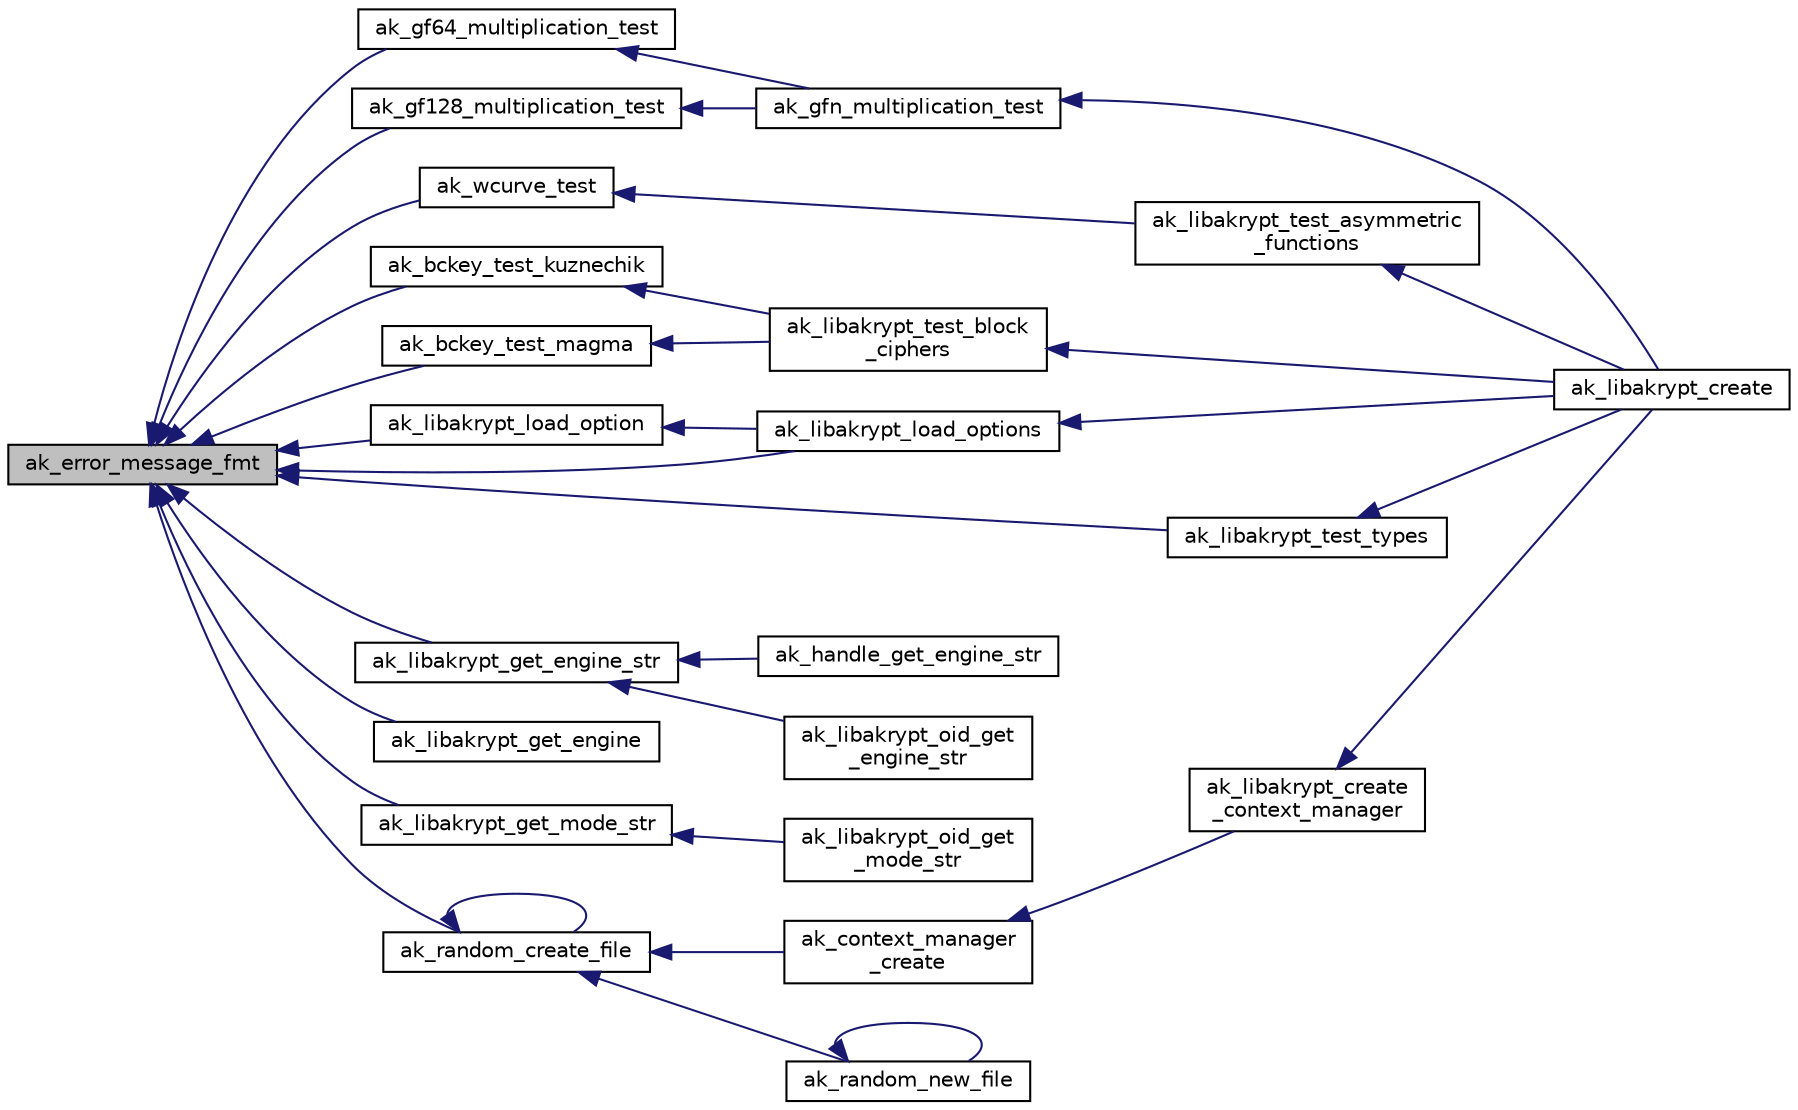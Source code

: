 digraph "ak_error_message_fmt"
{
  edge [fontname="Helvetica",fontsize="10",labelfontname="Helvetica",labelfontsize="10"];
  node [fontname="Helvetica",fontsize="10",shape=record];
  rankdir="LR";
  Node1 [label="ak_error_message_fmt",height=0.2,width=0.4,color="black", fillcolor="grey75", style="filled", fontcolor="black"];
  Node1 -> Node2 [dir="back",color="midnightblue",fontsize="10",style="solid",fontname="Helvetica"];
  Node2 [label="ak_gf64_multiplication_test",height=0.2,width=0.4,color="black", fillcolor="white", style="filled",URL="$ak__aead_8c.html#aacfd08962985207630092d96a5c98de8",tooltip="Тестирование операции умножения в поле . "];
  Node2 -> Node3 [dir="back",color="midnightblue",fontsize="10",style="solid",fontname="Helvetica"];
  Node3 [label="ak_gfn_multiplication_test",height=0.2,width=0.4,color="black", fillcolor="white", style="filled",URL="$ak__aead_8h.html#a2bceac70866a8c9f6f52f9f7ce039259",tooltip="Тестирование арифметических операций в конечных полях характеристики 2. "];
  Node3 -> Node4 [dir="back",color="midnightblue",fontsize="10",style="solid",fontname="Helvetica"];
  Node4 [label="ak_libakrypt_create",height=0.2,width=0.4,color="black", fillcolor="white", style="filled",URL="$libakrypt_8h.html#a3f840f1a40839f867ba729aa1c5d67b8",tooltip="Функция инициализации и тестирования криптографических механизмов библиотеки. "];
  Node1 -> Node5 [dir="back",color="midnightblue",fontsize="10",style="solid",fontname="Helvetica"];
  Node5 [label="ak_gf128_multiplication_test",height=0.2,width=0.4,color="black", fillcolor="white", style="filled",URL="$ak__aead_8c.html#aed0e800561bf50c557d5a06b4d96edd1",tooltip="Тестирование операции умножения в поле . "];
  Node5 -> Node3 [dir="back",color="midnightblue",fontsize="10",style="solid",fontname="Helvetica"];
  Node1 -> Node6 [dir="back",color="midnightblue",fontsize="10",style="solid",fontname="Helvetica"];
  Node6 [label="ak_wcurve_test",height=0.2,width=0.4,color="black", fillcolor="white", style="filled",URL="$ak__curves_8h.html#a7367a068f49b25629f4d7ec1f342659a",tooltip="Функция тестирует все определяемые библиотекой параметры эллиптических кривых, заданных в короткой фо..."];
  Node6 -> Node7 [dir="back",color="midnightblue",fontsize="10",style="solid",fontname="Helvetica"];
  Node7 [label="ak_libakrypt_test_asymmetric\l_functions",height=0.2,width=0.4,color="black", fillcolor="white", style="filled",URL="$ak__libakrypt_8c.html#a9a4c991b0095021bdc6078c97e7be8ba",tooltip="Функция проверяет корректность реализации асимметричных криптографических алгоритмов ..."];
  Node7 -> Node4 [dir="back",color="midnightblue",fontsize="10",style="solid",fontname="Helvetica"];
  Node1 -> Node8 [dir="back",color="midnightblue",fontsize="10",style="solid",fontname="Helvetica"];
  Node8 [label="ak_bckey_test_kuznechik",height=0.2,width=0.4,color="black", fillcolor="white", style="filled",URL="$ak__kuznechik_8c.html#a9df2b7d49f780e2276dcd2636f8a2378",tooltip="Тестирование корректной работы алгоритма блочного шифрования Кузнечик. "];
  Node8 -> Node9 [dir="back",color="midnightblue",fontsize="10",style="solid",fontname="Helvetica"];
  Node9 [label="ak_libakrypt_test_block\l_ciphers",height=0.2,width=0.4,color="black", fillcolor="white", style="filled",URL="$ak__libakrypt_8c.html#abf5c8b06ef1f02d3311cebe8625fa68d",tooltip="Функция проверяет корректность реализации блочных шифрова и режимов их использования. "];
  Node9 -> Node4 [dir="back",color="midnightblue",fontsize="10",style="solid",fontname="Helvetica"];
  Node1 -> Node10 [dir="back",color="midnightblue",fontsize="10",style="solid",fontname="Helvetica"];
  Node10 [label="ak_libakrypt_load_option",height=0.2,width=0.4,color="black", fillcolor="white", style="filled",URL="$ak__libakrypt_8c.html#a8231b3396a7a074ca2a4b27a685d778c"];
  Node10 -> Node11 [dir="back",color="midnightblue",fontsize="10",style="solid",fontname="Helvetica"];
  Node11 [label="ak_libakrypt_load_options",height=0.2,width=0.4,color="black", fillcolor="white", style="filled",URL="$ak__libakrypt_8c.html#ae3bba0af5ca0d2a6fb91d0f15b44f170"];
  Node11 -> Node4 [dir="back",color="midnightblue",fontsize="10",style="solid",fontname="Helvetica"];
  Node1 -> Node11 [dir="back",color="midnightblue",fontsize="10",style="solid",fontname="Helvetica"];
  Node1 -> Node12 [dir="back",color="midnightblue",fontsize="10",style="solid",fontname="Helvetica"];
  Node12 [label="ak_libakrypt_test_types",height=0.2,width=0.4,color="black", fillcolor="white", style="filled",URL="$ak__libakrypt_8c.html#a35b20ba0413448736a05837ea51dd0d7",tooltip="Функция проверяет корректность определения базовых типов данных "];
  Node12 -> Node4 [dir="back",color="midnightblue",fontsize="10",style="solid",fontname="Helvetica"];
  Node1 -> Node13 [dir="back",color="midnightblue",fontsize="10",style="solid",fontname="Helvetica"];
  Node13 [label="ak_bckey_test_magma",height=0.2,width=0.4,color="black", fillcolor="white", style="filled",URL="$ak__magma_8c.html#a3383cdf45668361958960d79d30cc644",tooltip="Тестирование корректной работы алгоритма блочного шифрования Магма. "];
  Node13 -> Node9 [dir="back",color="midnightblue",fontsize="10",style="solid",fontname="Helvetica"];
  Node1 -> Node14 [dir="back",color="midnightblue",fontsize="10",style="solid",fontname="Helvetica"];
  Node14 [label="ak_libakrypt_get_engine_str",height=0.2,width=0.4,color="black", fillcolor="white", style="filled",URL="$libakrypt_8h.html#a5fce6236a0b64999b175079e4facf6f8",tooltip="Получение константного символьного описания типа криптографического механизма. "];
  Node14 -> Node15 [dir="back",color="midnightblue",fontsize="10",style="solid",fontname="Helvetica"];
  Node15 [label="ak_handle_get_engine_str",height=0.2,width=0.4,color="black", fillcolor="white", style="filled",URL="$libakrypt_8h.html#a3230c40f53f1e5e68060f2b449a1b692",tooltip="Получение символьного описания (null-строки) типа криптографического механизма. "];
  Node14 -> Node16 [dir="back",color="midnightblue",fontsize="10",style="solid",fontname="Helvetica"];
  Node16 [label="ak_libakrypt_oid_get\l_engine_str",height=0.2,width=0.4,color="black", fillcolor="white", style="filled",URL="$libakrypt_8h.html#a2507fd5ee164b32bf145ec451675edb8",tooltip="Получение словесного описания для типа криптографического механизма. "];
  Node1 -> Node17 [dir="back",color="midnightblue",fontsize="10",style="solid",fontname="Helvetica"];
  Node17 [label="ak_libakrypt_get_engine",height=0.2,width=0.4,color="black", fillcolor="white", style="filled",URL="$libakrypt_8h.html#a4208461ee8f8f2479c308d4b36d45062",tooltip="Получение типа криптографического механизма по его символьному описанию. "];
  Node1 -> Node18 [dir="back",color="midnightblue",fontsize="10",style="solid",fontname="Helvetica"];
  Node18 [label="ak_libakrypt_get_mode_str",height=0.2,width=0.4,color="black", fillcolor="white", style="filled",URL="$ak__oid_8h.html#a1e3c01a156f1d62c5d77754062d0a17c",tooltip="Получения символьного описания режима применения криптографического механизма. "];
  Node18 -> Node19 [dir="back",color="midnightblue",fontsize="10",style="solid",fontname="Helvetica"];
  Node19 [label="ak_libakrypt_oid_get\l_mode_str",height=0.2,width=0.4,color="black", fillcolor="white", style="filled",URL="$libakrypt_8h.html#a1a8c58ae300b617ab8b9706a18312839",tooltip="Получение словесного описания режима использования криптографического механизма. "];
  Node1 -> Node20 [dir="back",color="midnightblue",fontsize="10",style="solid",fontname="Helvetica"];
  Node20 [label="ak_random_create_file",height=0.2,width=0.4,color="black", fillcolor="white", style="filled",URL="$ak__random_8h.html#aad33dd3fa9b16ae7fa859de3015e9fb9",tooltip="Cоздание генератора, считывающего случайные значения из заданного файла. "];
  Node20 -> Node21 [dir="back",color="midnightblue",fontsize="10",style="solid",fontname="Helvetica"];
  Node21 [label="ak_context_manager\l_create",height=0.2,width=0.4,color="black", fillcolor="white", style="filled",URL="$ak__context__manager_8h.html#a1187fca85b6693ff84ab0499941eff67",tooltip="Инициализация структуры управления контекстами. "];
  Node21 -> Node22 [dir="back",color="midnightblue",fontsize="10",style="solid",fontname="Helvetica"];
  Node22 [label="ak_libakrypt_create\l_context_manager",height=0.2,width=0.4,color="black", fillcolor="white", style="filled",URL="$ak__context__manager_8h.html#a7bc6cf171d52f863eb95005247cc2f37",tooltip="Инициализация глобальной структуры управления контекстами. "];
  Node22 -> Node4 [dir="back",color="midnightblue",fontsize="10",style="solid",fontname="Helvetica"];
  Node20 -> Node20 [dir="back",color="midnightblue",fontsize="10",style="solid",fontname="Helvetica"];
  Node20 -> Node23 [dir="back",color="midnightblue",fontsize="10",style="solid",fontname="Helvetica"];
  Node23 [label="ak_random_new_file",height=0.2,width=0.4,color="black", fillcolor="white", style="filled",URL="$libakrypt_8h.html#a30e586cc4c2b6b90b06722ae8c4e5508",tooltip="Создание дескриптора генератора, предоставляющего доступ к заданному файлу с данными. "];
  Node23 -> Node23 [dir="back",color="midnightblue",fontsize="10",style="solid",fontname="Helvetica"];
}
